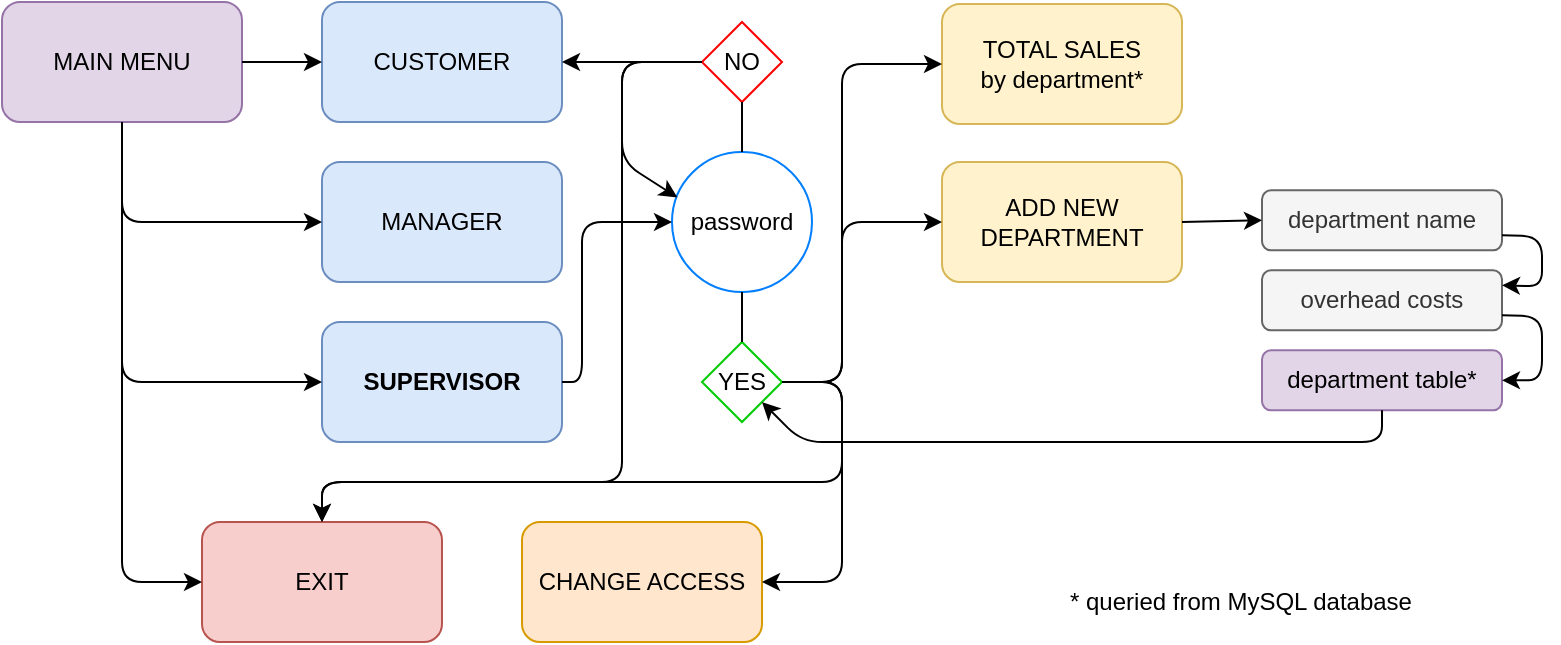 <mxfile version="10.9.4" type="onedrive"><diagram id="N8Hw-8s7NSJvFLdvWFFj" name="Page-1"><mxGraphModel dx="865" dy="443" grid="1" gridSize="10" guides="1" tooltips="1" connect="1" arrows="1" fold="1" page="1" pageScale="1" pageWidth="850" pageHeight="1100" math="0" shadow="0"><root><mxCell id="0"/><mxCell id="1" parent="0"/><mxCell id="GLTDGt19rO5pJRR2EUEC-6" value="CHANGE ACCESS" style="rounded=1;whiteSpace=wrap;html=1;labelBackgroundColor=none;strokeColor=#d79b00;strokeWidth=1;fillColor=#ffe6cc;" vertex="1" parent="1"><mxGeometry x="300" y="280" width="120" height="60" as="geometry"/></mxCell><mxCell id="GLTDGt19rO5pJRR2EUEC-7" value="EXIT" style="rounded=1;whiteSpace=wrap;html=1;labelBackgroundColor=none;strokeColor=#b85450;strokeWidth=1;fillColor=#f8cecc;" vertex="1" parent="1"><mxGeometry x="140" y="280" width="120" height="60" as="geometry"/></mxCell><mxCell id="GLTDGt19rO5pJRR2EUEC-13" value="CUSTOMER" style="rounded=1;whiteSpace=wrap;html=1;labelBackgroundColor=none;strokeColor=#6c8ebf;strokeWidth=1;fillColor=#dae8fc;" vertex="1" parent="1"><mxGeometry x="200" y="20" width="120" height="60" as="geometry"/></mxCell><mxCell id="GLTDGt19rO5pJRR2EUEC-28" value="MAIN MENU" style="rounded=1;whiteSpace=wrap;html=1;labelBackgroundColor=none;strokeColor=#9673a6;strokeWidth=1;fillColor=#e1d5e7;" vertex="1" parent="1"><mxGeometry x="40" y="20" width="120" height="60" as="geometry"/></mxCell><mxCell id="GLTDGt19rO5pJRR2EUEC-29" value="" style="endArrow=classic;html=1;exitX=1;exitY=0.5;exitDx=0;exitDy=0;entryX=0;entryY=0.5;entryDx=0;entryDy=0;" edge="1" parent="1" source="GLTDGt19rO5pJRR2EUEC-28" target="GLTDGt19rO5pJRR2EUEC-13"><mxGeometry width="50" height="50" relative="1" as="geometry"><mxPoint x="90" y="200" as="sourcePoint"/><mxPoint x="140" y="150" as="targetPoint"/></mxGeometry></mxCell><mxCell id="GLTDGt19rO5pJRR2EUEC-30" value="MANAGER" style="rounded=1;whiteSpace=wrap;html=1;labelBackgroundColor=none;strokeColor=#6c8ebf;strokeWidth=1;fillColor=#dae8fc;" vertex="1" parent="1"><mxGeometry x="200" y="100" width="120" height="60" as="geometry"/></mxCell><mxCell id="GLTDGt19rO5pJRR2EUEC-31" value="&lt;b&gt;SUPERVISOR&lt;/b&gt;" style="rounded=1;whiteSpace=wrap;html=1;labelBackgroundColor=none;strokeColor=#6c8ebf;strokeWidth=1;fillColor=#dae8fc;" vertex="1" parent="1"><mxGeometry x="200" y="180" width="120" height="60" as="geometry"/></mxCell><mxCell id="GLTDGt19rO5pJRR2EUEC-32" value="" style="endArrow=classic;html=1;entryX=0;entryY=0.5;entryDx=0;entryDy=0;" edge="1" parent="1" target="GLTDGt19rO5pJRR2EUEC-30"><mxGeometry width="50" height="50" relative="1" as="geometry"><mxPoint x="100" y="80" as="sourcePoint"/><mxPoint x="230" y="130.333" as="targetPoint"/><Array as="points"><mxPoint x="100" y="130"/></Array></mxGeometry></mxCell><mxCell id="GLTDGt19rO5pJRR2EUEC-33" value="" style="endArrow=classic;html=1;exitX=0.25;exitY=1;exitDx=0;exitDy=0;entryX=0;entryY=0.5;entryDx=0;entryDy=0;" edge="1" parent="1" target="GLTDGt19rO5pJRR2EUEC-31"><mxGeometry width="50" height="50" relative="1" as="geometry"><mxPoint x="100" y="80.333" as="sourcePoint"/><mxPoint x="230" y="210.333" as="targetPoint"/><Array as="points"><mxPoint x="100" y="210"/></Array></mxGeometry></mxCell><mxCell id="GLTDGt19rO5pJRR2EUEC-35" value="" style="endArrow=classic;html=1;entryX=0;entryY=0.5;entryDx=0;entryDy=0;" edge="1" parent="1" target="GLTDGt19rO5pJRR2EUEC-7"><mxGeometry width="50" height="50" relative="1" as="geometry"><mxPoint x="100" y="80" as="sourcePoint"/><mxPoint x="170" y="310.333" as="targetPoint"/><Array as="points"><mxPoint x="100" y="310"/></Array></mxGeometry></mxCell><mxCell id="GLTDGt19rO5pJRR2EUEC-61" value="YES" style="rhombus;whiteSpace=wrap;html=1;labelBackgroundColor=none;strokeWidth=1;strokeColor=#00CC00;" vertex="1" parent="1"><mxGeometry x="390" y="190" width="40" height="40" as="geometry"/></mxCell><mxCell id="GLTDGt19rO5pJRR2EUEC-62" value="NO" style="rhombus;whiteSpace=wrap;html=1;labelBackgroundColor=none;strokeWidth=1;strokeColor=#FF0000;" vertex="1" parent="1"><mxGeometry x="390" y="30" width="40" height="40" as="geometry"/></mxCell><mxCell id="GLTDGt19rO5pJRR2EUEC-75" value="* queried from MySQL database" style="text;html=1;resizable=0;points=[];autosize=1;align=left;verticalAlign=top;spacingTop=-4;" vertex="1" parent="1"><mxGeometry x="572" y="310" width="190" height="20" as="geometry"/></mxCell><mxCell id="GLTDGt19rO5pJRR2EUEC-80" value="password" style="ellipse;whiteSpace=wrap;html=1;aspect=fixed;labelBackgroundColor=none;strokeWidth=1;strokeColor=#007FFF;" vertex="1" parent="1"><mxGeometry x="375" y="95" width="70" height="70" as="geometry"/></mxCell><mxCell id="GLTDGt19rO5pJRR2EUEC-81" value="" style="endArrow=classic;html=1;exitX=1;exitY=0.5;exitDx=0;exitDy=0;entryX=0;entryY=0.5;entryDx=0;entryDy=0;" edge="1" parent="1" source="GLTDGt19rO5pJRR2EUEC-31" target="GLTDGt19rO5pJRR2EUEC-80"><mxGeometry width="50" height="50" relative="1" as="geometry"><mxPoint x="440" y="131" as="sourcePoint"/><mxPoint x="490" y="81" as="targetPoint"/><Array as="points"><mxPoint x="330" y="210"/><mxPoint x="330" y="130"/></Array></mxGeometry></mxCell><mxCell id="GLTDGt19rO5pJRR2EUEC-82" value="" style="endArrow=none;html=1;entryX=0.5;entryY=0;entryDx=0;entryDy=0;exitX=0.5;exitY=1;exitDx=0;exitDy=0;" edge="1" parent="1" source="GLTDGt19rO5pJRR2EUEC-62" target="GLTDGt19rO5pJRR2EUEC-80"><mxGeometry width="50" height="50" relative="1" as="geometry"><mxPoint x="430" y="200" as="sourcePoint"/><mxPoint x="480" y="150" as="targetPoint"/></mxGeometry></mxCell><mxCell id="GLTDGt19rO5pJRR2EUEC-83" value="" style="endArrow=none;html=1;entryX=0.5;entryY=0;entryDx=0;entryDy=0;exitX=0.5;exitY=1;exitDx=0;exitDy=0;" edge="1" parent="1" source="GLTDGt19rO5pJRR2EUEC-80" target="GLTDGt19rO5pJRR2EUEC-61"><mxGeometry width="50" height="50" relative="1" as="geometry"><mxPoint x="410" y="166.667" as="sourcePoint"/><mxPoint x="410" y="183.333" as="targetPoint"/></mxGeometry></mxCell><mxCell id="GLTDGt19rO5pJRR2EUEC-85" value="" style="endArrow=classic;html=1;exitX=0;exitY=0.5;exitDx=0;exitDy=0;entryX=1;entryY=0.5;entryDx=0;entryDy=0;" edge="1" parent="1" source="GLTDGt19rO5pJRR2EUEC-62" target="GLTDGt19rO5pJRR2EUEC-13"><mxGeometry width="50" height="50" relative="1" as="geometry"><mxPoint x="380" y="38.667" as="sourcePoint"/><mxPoint x="320" y="35.333" as="targetPoint"/></mxGeometry></mxCell><mxCell id="GLTDGt19rO5pJRR2EUEC-87" value="" style="endArrow=classic;html=1;exitX=0;exitY=0.5;exitDx=0;exitDy=0;entryX=0.038;entryY=0.324;entryDx=0;entryDy=0;entryPerimeter=0;" edge="1" parent="1" source="GLTDGt19rO5pJRR2EUEC-62" target="GLTDGt19rO5pJRR2EUEC-80"><mxGeometry width="50" height="50" relative="1" as="geometry"><mxPoint x="480" y="110" as="sourcePoint"/><mxPoint x="530" y="60" as="targetPoint"/><Array as="points"><mxPoint x="350" y="50"/><mxPoint x="350" y="100"/></Array></mxGeometry></mxCell><mxCell id="GLTDGt19rO5pJRR2EUEC-89" value="ADD NEW&lt;br&gt;DEPARTMENT" style="rounded=1;whiteSpace=wrap;html=1;labelBackgroundColor=none;strokeColor=#d6b656;strokeWidth=1;fillColor=#fff2cc;" vertex="1" parent="1"><mxGeometry x="510" y="100" width="120" height="60" as="geometry"/></mxCell><mxCell id="GLTDGt19rO5pJRR2EUEC-101" value="TOTAL SALES&lt;br&gt;by department*" style="rounded=1;whiteSpace=wrap;html=1;labelBackgroundColor=none;strokeColor=#d6b656;strokeWidth=1;fillColor=#fff2cc;" vertex="1" parent="1"><mxGeometry x="510" y="21" width="120" height="60" as="geometry"/></mxCell><mxCell id="GLTDGt19rO5pJRR2EUEC-110" value="department name" style="rounded=1;whiteSpace=wrap;html=1;labelBackgroundColor=none;strokeColor=#666666;strokeWidth=1;fillColor=#f5f5f5;fontColor=#333333;" vertex="1" parent="1"><mxGeometry x="670" y="114.167" width="120" height="30" as="geometry"/></mxCell><mxCell id="GLTDGt19rO5pJRR2EUEC-111" value="overhead costs" style="rounded=1;whiteSpace=wrap;html=1;labelBackgroundColor=none;strokeColor=#666666;strokeWidth=1;fillColor=#f5f5f5;fontColor=#333333;" vertex="1" parent="1"><mxGeometry x="670" y="154.167" width="120" height="30" as="geometry"/></mxCell><mxCell id="GLTDGt19rO5pJRR2EUEC-112" value="department table*" style="rounded=1;whiteSpace=wrap;html=1;labelBackgroundColor=none;strokeColor=#9673a6;strokeWidth=1;fillColor=#e1d5e7;" vertex="1" parent="1"><mxGeometry x="670" y="194.167" width="120" height="30" as="geometry"/></mxCell><mxCell id="GLTDGt19rO5pJRR2EUEC-118" value="" style="endArrow=classic;html=1;entryX=1;entryY=0.25;entryDx=0;entryDy=0;exitX=1;exitY=0.75;exitDx=0;exitDy=0;" edge="1" parent="1" source="GLTDGt19rO5pJRR2EUEC-110" target="GLTDGt19rO5pJRR2EUEC-111"><mxGeometry width="50" height="50" relative="1" as="geometry"><mxPoint x="800" y="107.0" as="sourcePoint"/><mxPoint x="800" y="132.0" as="targetPoint"/><Array as="points"><mxPoint x="810" y="137.167"/><mxPoint x="810" y="162.167"/></Array></mxGeometry></mxCell><mxCell id="GLTDGt19rO5pJRR2EUEC-121" value="" style="endArrow=classic;html=1;entryX=1;entryY=0.5;entryDx=0;entryDy=0;exitX=1;exitY=0.75;exitDx=0;exitDy=0;" edge="1" parent="1" source="GLTDGt19rO5pJRR2EUEC-111" target="GLTDGt19rO5pJRR2EUEC-112"><mxGeometry width="50" height="50" relative="1" as="geometry"><mxPoint x="800" y="59.5" as="sourcePoint"/><mxPoint x="800" y="92.0" as="targetPoint"/><Array as="points"><mxPoint x="810" y="177.167"/><mxPoint x="810" y="209.167"/></Array></mxGeometry></mxCell><mxCell id="GLTDGt19rO5pJRR2EUEC-164" value="" style="endArrow=classic;html=1;entryX=0;entryY=0.5;entryDx=0;entryDy=0;exitX=1;exitY=0.5;exitDx=0;exitDy=0;" edge="1" parent="1" source="GLTDGt19rO5pJRR2EUEC-61" target="GLTDGt19rO5pJRR2EUEC-101"><mxGeometry width="50" height="50" relative="1" as="geometry"><mxPoint x="375" y="400" as="sourcePoint"/><mxPoint x="490" y="210.333" as="targetPoint"/><Array as="points"><mxPoint x="460" y="210"/><mxPoint x="460" y="51"/></Array></mxGeometry></mxCell><mxCell id="GLTDGt19rO5pJRR2EUEC-169" value="" style="endArrow=classic;html=1;entryX=0.5;entryY=0;entryDx=0;entryDy=0;exitX=0;exitY=0.5;exitDx=0;exitDy=0;" edge="1" parent="1" source="GLTDGt19rO5pJRR2EUEC-62" target="GLTDGt19rO5pJRR2EUEC-7"><mxGeometry width="50" height="50" relative="1" as="geometry"><mxPoint x="350" y="220" as="sourcePoint"/><mxPoint x="400" y="170" as="targetPoint"/><Array as="points"><mxPoint x="350" y="50"/><mxPoint x="350" y="260"/><mxPoint x="200" y="260"/></Array></mxGeometry></mxCell><mxCell id="GLTDGt19rO5pJRR2EUEC-170" value="" style="endArrow=classic;html=1;exitX=1;exitY=0.5;exitDx=0;exitDy=0;entryX=1;entryY=0.5;entryDx=0;entryDy=0;" edge="1" parent="1" source="GLTDGt19rO5pJRR2EUEC-61" target="GLTDGt19rO5pJRR2EUEC-6"><mxGeometry width="50" height="50" relative="1" as="geometry"><mxPoint x="410" y="325" as="sourcePoint"/><mxPoint x="460" y="275" as="targetPoint"/><Array as="points"><mxPoint x="460" y="210"/><mxPoint x="460" y="310"/></Array></mxGeometry></mxCell><mxCell id="GLTDGt19rO5pJRR2EUEC-181" value="" style="endArrow=classic;html=1;entryX=0;entryY=0.5;entryDx=0;entryDy=0;exitX=1;exitY=0.5;exitDx=0;exitDy=0;" edge="1" parent="1" source="GLTDGt19rO5pJRR2EUEC-61" target="GLTDGt19rO5pJRR2EUEC-89"><mxGeometry width="50" height="50" relative="1" as="geometry"><mxPoint x="477" y="205" as="sourcePoint"/><mxPoint x="527" y="155" as="targetPoint"/><Array as="points"><mxPoint x="460" y="210"/><mxPoint x="460" y="130"/></Array></mxGeometry></mxCell><mxCell id="GLTDGt19rO5pJRR2EUEC-184" value="" style="endArrow=classic;html=1;exitX=1;exitY=0.5;exitDx=0;exitDy=0;entryX=0.5;entryY=0;entryDx=0;entryDy=0;" edge="1" parent="1" source="GLTDGt19rO5pJRR2EUEC-61" target="GLTDGt19rO5pJRR2EUEC-7"><mxGeometry width="50" height="50" relative="1" as="geometry"><mxPoint x="525" y="240" as="sourcePoint"/><mxPoint x="575" y="190" as="targetPoint"/><Array as="points"><mxPoint x="460" y="210"/><mxPoint x="460" y="260"/><mxPoint x="200" y="260"/></Array></mxGeometry></mxCell><mxCell id="GLTDGt19rO5pJRR2EUEC-188" value="" style="endArrow=classic;html=1;exitX=1;exitY=0.5;exitDx=0;exitDy=0;entryX=0;entryY=0.5;entryDx=0;entryDy=0;" edge="1" parent="1" source="GLTDGt19rO5pJRR2EUEC-89" target="GLTDGt19rO5pJRR2EUEC-110"><mxGeometry width="50" height="50" relative="1" as="geometry"><mxPoint x="580" y="210" as="sourcePoint"/><mxPoint x="630" y="160" as="targetPoint"/></mxGeometry></mxCell><mxCell id="GLTDGt19rO5pJRR2EUEC-189" value="" style="endArrow=classic;html=1;exitX=0.5;exitY=1;exitDx=0;exitDy=0;entryX=1;entryY=1;entryDx=0;entryDy=0;" edge="1" parent="1" source="GLTDGt19rO5pJRR2EUEC-112" target="GLTDGt19rO5pJRR2EUEC-61"><mxGeometry width="50" height="50" relative="1" as="geometry"><mxPoint x="590" y="220" as="sourcePoint"/><mxPoint x="640" y="170" as="targetPoint"/><Array as="points"><mxPoint x="730" y="240"/><mxPoint x="440" y="240"/></Array></mxGeometry></mxCell></root></mxGraphModel></diagram></mxfile>